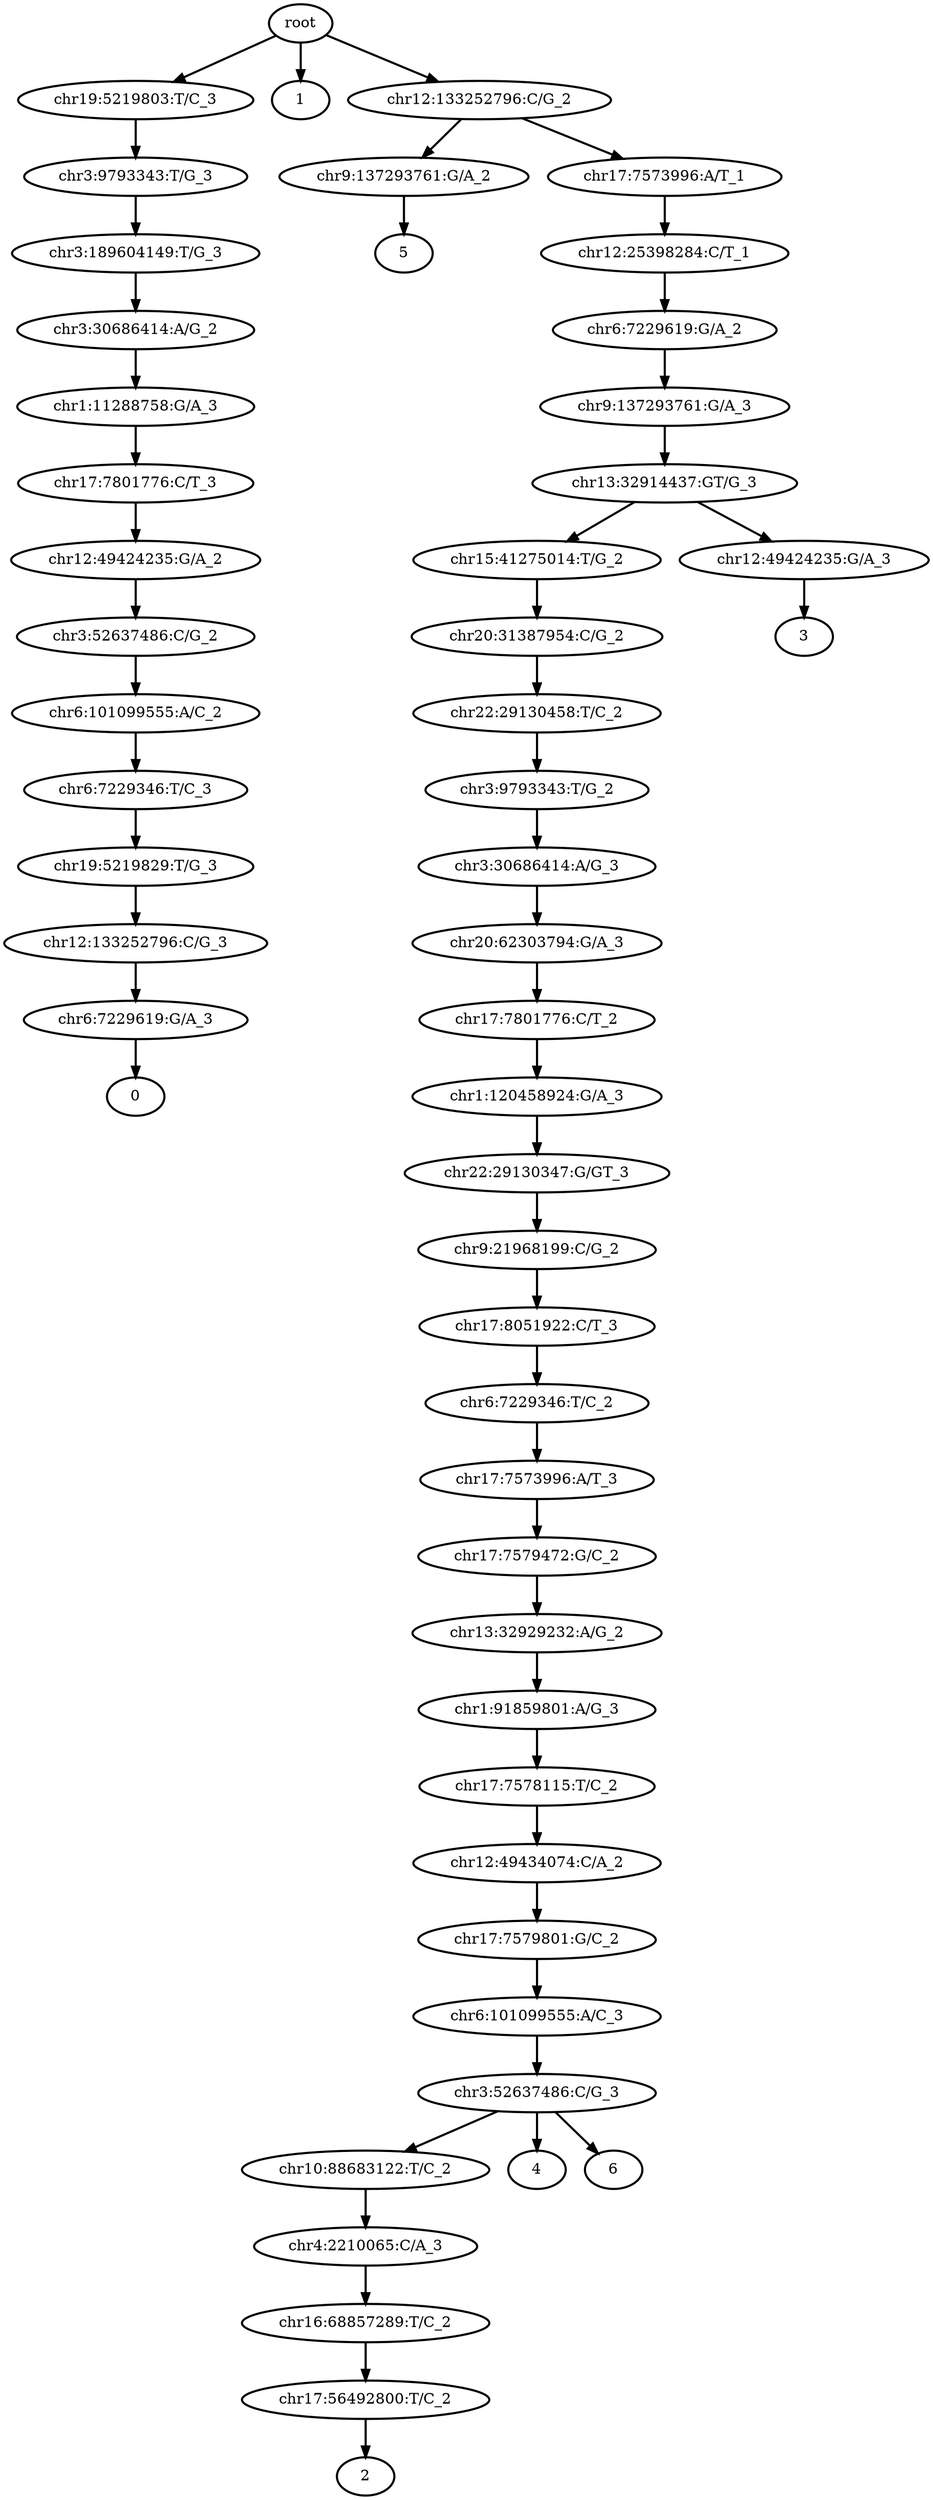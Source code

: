 digraph N {
	overlap="false"
	rankdir="TB"
	0 [label="root", style="bold"];
	1 [label="chr19:5219803:T/C_3", style="bold"];
	2 [label="chr3:9793343:T/G_3", style="bold"];
	3 [label="chr3:189604149:T/G_3", style="bold"];
	4 [label="chr3:30686414:A/G_2", style="bold"];
	5 [label="chr1:11288758:G/A_3", style="bold"];
	6 [label="chr17:7801776:C/T_3", style="bold"];
	7 [label="chr12:49424235:G/A_2", style="bold"];
	8 [label="chr3:52637486:C/G_2", style="bold"];
	9 [label="chr6:101099555:A/C_2", style="bold"];
	10 [label="chr6:7229346:T/C_3", style="bold"];
	11 [label="chr19:5219829:T/G_3", style="bold"];
	12 [label="chr12:133252796:C/G_3", style="bold"];
	13 [label="chr6:7229619:G/A_3", style="bold"];
	14 [label="0", style="bold"];
	15 [label="1", style="bold"];
	16 [label="chr12:133252796:C/G_2", style="bold"];
	17 [label="chr15:41275014:T/G_2", style="bold"];
	18 [label="chr20:31387954:C/G_2", style="bold"];
	19 [label="chr22:29130458:T/C_2", style="bold"];
	20 [label="chr3:9793343:T/G_2", style="bold"];
	21 [label="chr3:30686414:A/G_3", style="bold"];
	22 [label="chr20:62303794:G/A_3", style="bold"];
	23 [label="chr17:7801776:C/T_2", style="bold"];
	24 [label="chr1:120458924:G/A_3", style="bold"];
	25 [label="chr22:29130347:G/GT_3", style="bold"];
	26 [label="chr9:21968199:C/G_2", style="bold"];
	27 [label="chr17:8051922:C/T_3", style="bold"];
	28 [label="chr6:7229346:T/C_2", style="bold"];
	29 [label="chr17:7573996:A/T_3", style="bold"];
	30 [label="chr17:7579472:G/C_2", style="bold"];
	31 [label="chr13:32929232:A/G_2", style="bold"];
	32 [label="chr1:91859801:A/G_3", style="bold"];
	33 [label="chr17:7578115:T/C_2", style="bold"];
	34 [label="chr12:49434074:C/A_2", style="bold"];
	35 [label="chr17:7579801:G/C_2", style="bold"];
	36 [label="chr6:101099555:A/C_3", style="bold"];
	37 [label="chr3:52637486:C/G_3", style="bold"];
	38 [label="chr10:88683122:T/C_2", style="bold"];
	39 [label="chr4:2210065:C/A_3", style="bold"];
	40 [label="chr16:68857289:T/C_2", style="bold"];
	41 [label="chr17:56492800:T/C_2", style="bold"];
	42 [label="2", style="bold"];
	43 [label="chr12:49424235:G/A_3", style="bold"];
	44 [label="3", style="bold"];
	45 [label="4", style="bold"];
	46 [label="chr9:137293761:G/A_2", style="bold"];
	47 [label="5", style="bold"];
	48 [label="6", style="bold"];
	49 [label="chr6:7229619:G/A_2", style="bold"];
	50 [label="chr9:137293761:G/A_3", style="bold"];
	51 [label="chr13:32914437:GT/G_3", style="bold"];
	52 [label="chr17:7573996:A/T_1", style="bold"];
	53 [label="chr12:25398284:C/T_1", style="bold"];
	0 -> 1 [style="bold"];
	0 -> 15 [style="bold"];
	0 -> 16 [style="bold"];
	1 -> 2 [style="bold"];
	2 -> 3 [style="bold"];
	3 -> 4 [style="bold"];
	4 -> 5 [style="bold"];
	5 -> 6 [style="bold"];
	6 -> 7 [style="bold"];
	7 -> 8 [style="bold"];
	8 -> 9 [style="bold"];
	9 -> 10 [style="bold"];
	10 -> 11 [style="bold"];
	11 -> 12 [style="bold"];
	12 -> 13 [style="bold"];
	13 -> 14 [style="bold"];
	16 -> 46 [style="bold"];
	16 -> 52 [style="bold"];
	17 -> 18 [style="bold"];
	18 -> 19 [style="bold"];
	19 -> 20 [style="bold"];
	20 -> 21 [style="bold"];
	21 -> 22 [style="bold"];
	22 -> 23 [style="bold"];
	23 -> 24 [style="bold"];
	24 -> 25 [style="bold"];
	25 -> 26 [style="bold"];
	26 -> 27 [style="bold"];
	27 -> 28 [style="bold"];
	28 -> 29 [style="bold"];
	29 -> 30 [style="bold"];
	30 -> 31 [style="bold"];
	31 -> 32 [style="bold"];
	32 -> 33 [style="bold"];
	33 -> 34 [style="bold"];
	34 -> 35 [style="bold"];
	35 -> 36 [style="bold"];
	36 -> 37 [style="bold"];
	37 -> 38 [style="bold"];
	37 -> 45 [style="bold"];
	37 -> 48 [style="bold"];
	38 -> 39 [style="bold"];
	39 -> 40 [style="bold"];
	40 -> 41 [style="bold"];
	41 -> 42 [style="bold"];
	43 -> 44 [style="bold"];
	46 -> 47 [style="bold"];
	49 -> 50 [style="bold"];
	50 -> 51 [style="bold"];
	51 -> 17 [style="bold"];
	51 -> 43 [style="bold"];
	52 -> 53 [style="bold"];
	53 -> 49 [style="bold"];
}
